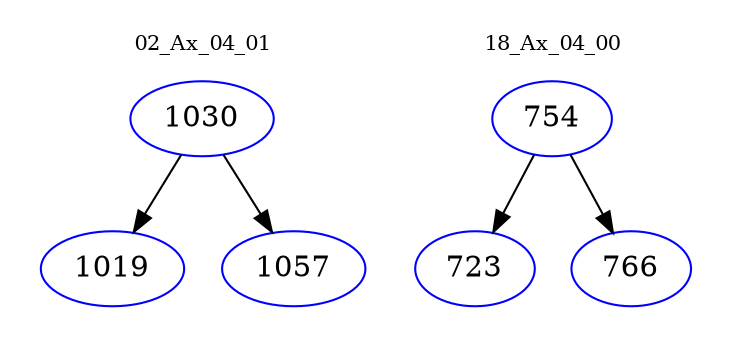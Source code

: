 digraph{
subgraph cluster_0 {
color = white
label = "02_Ax_04_01";
fontsize=10;
T0_1030 [label="1030", color="blue"]
T0_1030 -> T0_1019 [color="black"]
T0_1019 [label="1019", color="blue"]
T0_1030 -> T0_1057 [color="black"]
T0_1057 [label="1057", color="blue"]
}
subgraph cluster_1 {
color = white
label = "18_Ax_04_00";
fontsize=10;
T1_754 [label="754", color="blue"]
T1_754 -> T1_723 [color="black"]
T1_723 [label="723", color="blue"]
T1_754 -> T1_766 [color="black"]
T1_766 [label="766", color="blue"]
}
}
